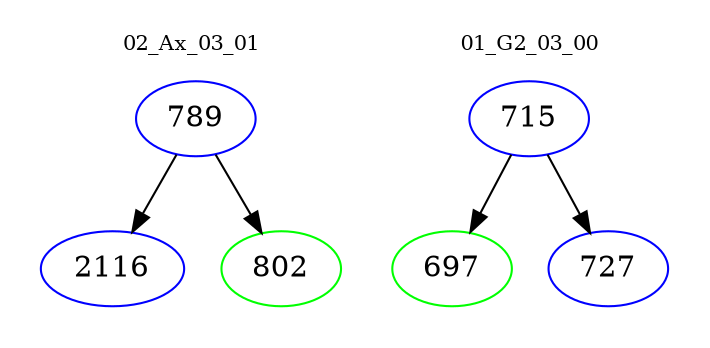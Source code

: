 digraph{
subgraph cluster_0 {
color = white
label = "02_Ax_03_01";
fontsize=10;
T0_789 [label="789", color="blue"]
T0_789 -> T0_2116 [color="black"]
T0_2116 [label="2116", color="blue"]
T0_789 -> T0_802 [color="black"]
T0_802 [label="802", color="green"]
}
subgraph cluster_1 {
color = white
label = "01_G2_03_00";
fontsize=10;
T1_715 [label="715", color="blue"]
T1_715 -> T1_697 [color="black"]
T1_697 [label="697", color="green"]
T1_715 -> T1_727 [color="black"]
T1_727 [label="727", color="blue"]
}
}
